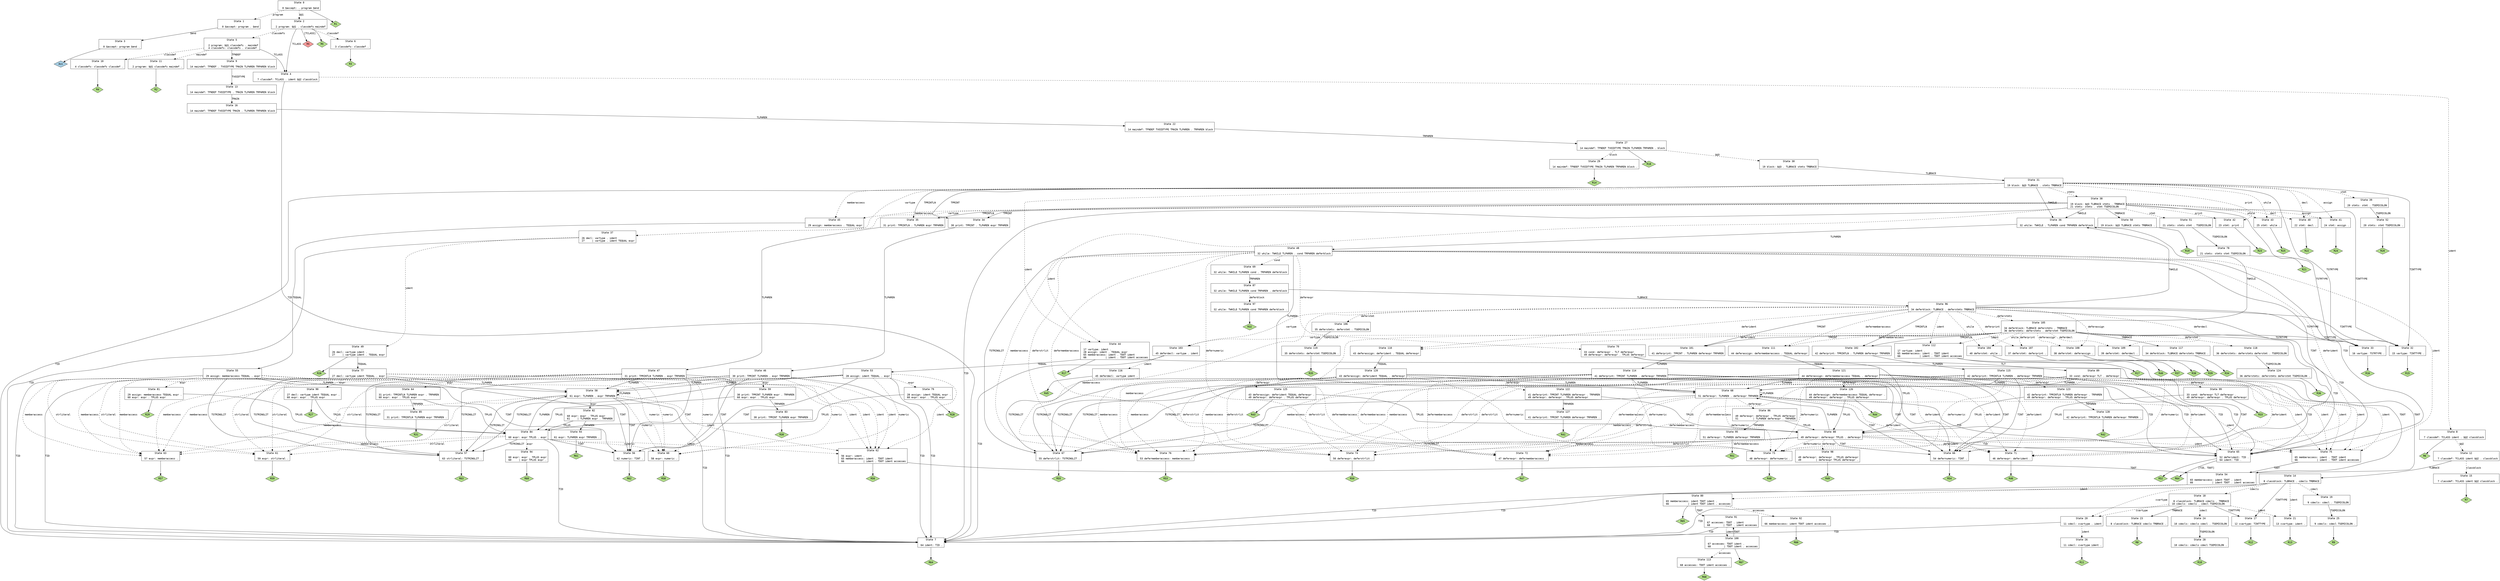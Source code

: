// Generated by GNU Bison 3.0.2.
// Report bugs to <bug-bison@gnu.org>.
// Home page: <http://www.gnu.org/software/bison/>.

digraph "lsr_bison.y"
{
  node [fontname = courier, shape = box, colorscheme = paired6]
  edge [fontname = courier]

  0 [label="State 0\n\l  0 $accept: . program $end\l"]
  0 -> 1 [style=dashed label="program"]
  0 -> 2 [style=dashed label="$@1"]
  0 -> "0R1" [style=solid]
 "0R1" [label="R1", fillcolor=3, shape=diamond, style=filled]
  1 [label="State 1\n\l  0 $accept: program . $end\l"]
  1 -> 3 [style=solid label="$end"]
  2 [label="State 2\n\l  2 program: $@1 . classdefs maindef\l"]
  2 -> 4 [style=solid label="TCLASS"]
  2 -> 5 [style=dashed label="classdefs"]
  2 -> 6 [style=dashed label="classdef"]
  2 -> "2R5d" [label="[TCLASS]", style=solid]
 "2R5d" [label="R5", fillcolor=5, shape=diamond, style=filled]
  2 -> "2R5" [style=solid]
 "2R5" [label="R5", fillcolor=3, shape=diamond, style=filled]
  3 [label="State 3\n\l  0 $accept: program $end .\l"]
  3 -> "3R0" [style=solid]
 "3R0" [label="Acc", fillcolor=1, shape=diamond, style=filled]
  4 [label="State 4\n\l  7 classdef: TCLASS . ident $@2 classblock\l"]
  4 -> 7 [style=solid label="TID"]
  4 -> 8 [style=dashed label="ident"]
  5 [label="State 5\n\l  2 program: $@1 classdefs . maindef\l  4 classdefs: classdefs . classdef\l"]
  5 -> 9 [style=solid label="TFNDEF"]
  5 -> 4 [style=solid label="TCLASS"]
  5 -> 10 [style=dashed label="classdef"]
  5 -> 11 [style=dashed label="maindef"]
  6 [label="State 6\n\l  3 classdefs: classdef .\l"]
  6 -> "6R3" [style=solid]
 "6R3" [label="R3", fillcolor=3, shape=diamond, style=filled]
  7 [label="State 7\n\l 64 ident: TID .\l"]
  7 -> "7R64" [style=solid]
 "7R64" [label="R64", fillcolor=3, shape=diamond, style=filled]
  8 [label="State 8\n\l  7 classdef: TCLASS ident . $@2 classblock\l"]
  8 -> 12 [style=dashed label="$@2"]
  8 -> "8R6" [style=solid]
 "8R6" [label="R6", fillcolor=3, shape=diamond, style=filled]
  9 [label="State 9\n\l 14 maindef: TFNDEF . TVOIDTYPE TMAIN TLPAREN TRPAREN block\l"]
  9 -> 13 [style=solid label="TVOIDTYPE"]
  10 [label="State 10\n\l  4 classdefs: classdefs classdef .\l"]
  10 -> "10R4" [style=solid]
 "10R4" [label="R4", fillcolor=3, shape=diamond, style=filled]
  11 [label="State 11\n\l  2 program: $@1 classdefs maindef .\l"]
  11 -> "11R2" [style=solid]
 "11R2" [label="R2", fillcolor=3, shape=diamond, style=filled]
  12 [label="State 12\n\l  7 classdef: TCLASS ident $@2 . classblock\l"]
  12 -> 14 [style=solid label="TLBRACE"]
  12 -> 15 [style=dashed label="classblock"]
  13 [label="State 13\n\l 14 maindef: TFNDEF TVOIDTYPE . TMAIN TLPAREN TRPAREN block\l"]
  13 -> 16 [style=solid label="TMAIN"]
  14 [label="State 14\n\l  8 classblock: TLBRACE . cdecls TRBRACE\l"]
  14 -> 7 [style=solid label="TID"]
  14 -> 17 [style=solid label="TINTTYPE"]
  14 -> 18 [style=dashed label="cdecls"]
  14 -> 19 [style=dashed label="cdecl"]
  14 -> 20 [style=dashed label="cvartype"]
  14 -> 21 [style=dashed label="ident"]
  15 [label="State 15\n\l  7 classdef: TCLASS ident $@2 classblock .\l"]
  15 -> "15R7" [style=solid]
 "15R7" [label="R7", fillcolor=3, shape=diamond, style=filled]
  16 [label="State 16\n\l 14 maindef: TFNDEF TVOIDTYPE TMAIN . TLPAREN TRPAREN block\l"]
  16 -> 22 [style=solid label="TLPAREN"]
  17 [label="State 17\n\l 12 cvartype: TINTTYPE .\l"]
  17 -> "17R12" [style=solid]
 "17R12" [label="R12", fillcolor=3, shape=diamond, style=filled]
  18 [label="State 18\n\l  8 classblock: TLBRACE cdecls . TRBRACE\l 10 cdecls: cdecls . cdecl TSEMICOLON\l"]
  18 -> 7 [style=solid label="TID"]
  18 -> 17 [style=solid label="TINTTYPE"]
  18 -> 23 [style=solid label="TRBRACE"]
  18 -> 24 [style=dashed label="cdecl"]
  18 -> 20 [style=dashed label="cvartype"]
  18 -> 21 [style=dashed label="ident"]
  19 [label="State 19\n\l  9 cdecls: cdecl . TSEMICOLON\l"]
  19 -> 25 [style=solid label="TSEMICOLON"]
  20 [label="State 20\n\l 11 cdecl: cvartype . ident\l"]
  20 -> 7 [style=solid label="TID"]
  20 -> 26 [style=dashed label="ident"]
  21 [label="State 21\n\l 13 cvartype: ident .\l"]
  21 -> "21R13" [style=solid]
 "21R13" [label="R13", fillcolor=3, shape=diamond, style=filled]
  22 [label="State 22\n\l 14 maindef: TFNDEF TVOIDTYPE TMAIN TLPAREN . TRPAREN block\l"]
  22 -> 27 [style=solid label="TRPAREN"]
  23 [label="State 23\n\l  8 classblock: TLBRACE cdecls TRBRACE .\l"]
  23 -> "23R8" [style=solid]
 "23R8" [label="R8", fillcolor=3, shape=diamond, style=filled]
  24 [label="State 24\n\l 10 cdecls: cdecls cdecl . TSEMICOLON\l"]
  24 -> 28 [style=solid label="TSEMICOLON"]
  25 [label="State 25\n\l  9 cdecls: cdecl TSEMICOLON .\l"]
  25 -> "25R9" [style=solid]
 "25R9" [label="R9", fillcolor=3, shape=diamond, style=filled]
  26 [label="State 26\n\l 11 cdecl: cvartype ident .\l"]
  26 -> "26R11" [style=solid]
 "26R11" [label="R11", fillcolor=3, shape=diamond, style=filled]
  27 [label="State 27\n\l 14 maindef: TFNDEF TVOIDTYPE TMAIN TLPAREN TRPAREN . block\l"]
  27 -> 29 [style=dashed label="block"]
  27 -> 30 [style=dashed label="$@3"]
  27 -> "27R18" [style=solid]
 "27R18" [label="R18", fillcolor=3, shape=diamond, style=filled]
  28 [label="State 28\n\l 10 cdecls: cdecls cdecl TSEMICOLON .\l"]
  28 -> "28R10" [style=solid]
 "28R10" [label="R10", fillcolor=3, shape=diamond, style=filled]
  29 [label="State 29\n\l 14 maindef: TFNDEF TVOIDTYPE TMAIN TLPAREN TRPAREN block .\l"]
  29 -> "29R14" [style=solid]
 "29R14" [label="R14", fillcolor=3, shape=diamond, style=filled]
  30 [label="State 30\n\l 19 block: $@3 . TLBRACE stmts TRBRACE\l"]
  30 -> 31 [style=solid label="TLBRACE"]
  31 [label="State 31\n\l 19 block: $@3 TLBRACE . stmts TRBRACE\l"]
  31 -> 7 [style=solid label="TID"]
  31 -> 32 [style=solid label="TINTTYPE"]
  31 -> 33 [style=solid label="TSTRTYPE"]
  31 -> 34 [style=solid label="TPRINT"]
  31 -> 35 [style=solid label="TPRINTLN"]
  31 -> 36 [style=solid label="TWHILE"]
  31 -> 37 [style=dashed label="vartype"]
  31 -> 38 [style=dashed label="stmts"]
  31 -> 39 [style=dashed label="stmt"]
  31 -> 40 [style=dashed label="decl"]
  31 -> 41 [style=dashed label="assign"]
  31 -> 42 [style=dashed label="print"]
  31 -> 43 [style=dashed label="while"]
  31 -> 44 [style=dashed label="ident"]
  31 -> 45 [style=dashed label="memberaccess"]
  32 [label="State 32\n\l 15 vartype: TINTTYPE .\l"]
  32 -> "32R15" [style=solid]
 "32R15" [label="R15", fillcolor=3, shape=diamond, style=filled]
  33 [label="State 33\n\l 16 vartype: TSTRTYPE .\l"]
  33 -> "33R16" [style=solid]
 "33R16" [label="R16", fillcolor=3, shape=diamond, style=filled]
  34 [label="State 34\n\l 30 print: TPRINT . TLPAREN expr TRPAREN\l"]
  34 -> 46 [style=solid label="TLPAREN"]
  35 [label="State 35\n\l 31 print: TPRINTLN . TLPAREN expr TRPAREN\l"]
  35 -> 47 [style=solid label="TLPAREN"]
  36 [label="State 36\n\l 32 while: TWHILE . TLPAREN cond TRPAREN deferblock\l"]
  36 -> 48 [style=solid label="TLPAREN"]
  37 [label="State 37\n\l 26 decl: vartype . ident\l 27     | vartype . ident TEQUAL expr\l"]
  37 -> 7 [style=solid label="TID"]
  37 -> 49 [style=dashed label="ident"]
  38 [label="State 38\n\l 19 block: $@3 TLBRACE stmts . TRBRACE\l 21 stmts: stmts . stmt TSEMICOLON\l"]
  38 -> 7 [style=solid label="TID"]
  38 -> 32 [style=solid label="TINTTYPE"]
  38 -> 33 [style=solid label="TSTRTYPE"]
  38 -> 50 [style=solid label="TRBRACE"]
  38 -> 34 [style=solid label="TPRINT"]
  38 -> 35 [style=solid label="TPRINTLN"]
  38 -> 36 [style=solid label="TWHILE"]
  38 -> 37 [style=dashed label="vartype"]
  38 -> 51 [style=dashed label="stmt"]
  38 -> 40 [style=dashed label="decl"]
  38 -> 41 [style=dashed label="assign"]
  38 -> 42 [style=dashed label="print"]
  38 -> 43 [style=dashed label="while"]
  38 -> 44 [style=dashed label="ident"]
  38 -> 45 [style=dashed label="memberaccess"]
  39 [label="State 39\n\l 20 stmts: stmt . TSEMICOLON\l"]
  39 -> 52 [style=solid label="TSEMICOLON"]
  40 [label="State 40\n\l 22 stmt: decl .\l"]
  40 -> "40R22" [style=solid]
 "40R22" [label="R22", fillcolor=3, shape=diamond, style=filled]
  41 [label="State 41\n\l 24 stmt: assign .\l"]
  41 -> "41R24" [style=solid]
 "41R24" [label="R24", fillcolor=3, shape=diamond, style=filled]
  42 [label="State 42\n\l 23 stmt: print .\l"]
  42 -> "42R23" [style=solid]
 "42R23" [label="R23", fillcolor=3, shape=diamond, style=filled]
  43 [label="State 43\n\l 25 stmt: while .\l"]
  43 -> "43R25" [style=solid]
 "43R25" [label="R25", fillcolor=3, shape=diamond, style=filled]
  44 [label="State 44\n\l 17 vartype: ident .\l 28 assign: ident . TEQUAL expr\l 65 memberaccess: ident . TDOT ident\l 66             | ident . TDOT ident accesses\l"]
  44 -> 53 [style=solid label="TEQUAL"]
  44 -> 54 [style=solid label="TDOT"]
  44 -> "44R17" [style=solid]
 "44R17" [label="R17", fillcolor=3, shape=diamond, style=filled]
  45 [label="State 45\n\l 29 assign: memberaccess . TEQUAL expr\l"]
  45 -> 55 [style=solid label="TEQUAL"]
  46 [label="State 46\n\l 30 print: TPRINT TLPAREN . expr TRPAREN\l"]
  46 -> 7 [style=solid label="TID"]
  46 -> 56 [style=solid label="TINT"]
  46 -> 57 [style=solid label="TSTRINGLIT"]
  46 -> 58 [style=solid label="TLPAREN"]
  46 -> 59 [style=dashed label="expr"]
  46 -> 60 [style=dashed label="numeric"]
  46 -> 61 [style=dashed label="strliteral"]
  46 -> 62 [style=dashed label="ident"]
  46 -> 63 [style=dashed label="memberaccess"]
  47 [label="State 47\n\l 31 print: TPRINTLN TLPAREN . expr TRPAREN\l"]
  47 -> 7 [style=solid label="TID"]
  47 -> 56 [style=solid label="TINT"]
  47 -> 57 [style=solid label="TSTRINGLIT"]
  47 -> 58 [style=solid label="TLPAREN"]
  47 -> 64 [style=dashed label="expr"]
  47 -> 60 [style=dashed label="numeric"]
  47 -> 61 [style=dashed label="strliteral"]
  47 -> 62 [style=dashed label="ident"]
  47 -> 63 [style=dashed label="memberaccess"]
  48 [label="State 48\n\l 32 while: TWHILE TLPAREN . cond TRPAREN deferblock\l"]
  48 -> 65 [style=solid label="TID"]
  48 -> 66 [style=solid label="TINT"]
  48 -> 67 [style=solid label="TSTRINGLIT"]
  48 -> 68 [style=solid label="TLPAREN"]
  48 -> 69 [style=dashed label="cond"]
  48 -> 70 [style=dashed label="deferexpr"]
  48 -> 71 [style=dashed label="deferident"]
  48 -> 72 [style=dashed label="defermemberaccess"]
  48 -> 73 [style=dashed label="defernumeric"]
  48 -> 74 [style=dashed label="deferstrlit"]
  48 -> 75 [style=dashed label="ident"]
  48 -> 76 [style=dashed label="memberaccess"]
  49 [label="State 49\n\l 26 decl: vartype ident .\l 27     | vartype ident . TEQUAL expr\l"]
  49 -> 77 [style=solid label="TEQUAL"]
  49 -> "49R26" [style=solid]
 "49R26" [label="R26", fillcolor=3, shape=diamond, style=filled]
  50 [label="State 50\n\l 19 block: $@3 TLBRACE stmts TRBRACE .\l"]
  50 -> "50R19" [style=solid]
 "50R19" [label="R19", fillcolor=3, shape=diamond, style=filled]
  51 [label="State 51\n\l 21 stmts: stmts stmt . TSEMICOLON\l"]
  51 -> 78 [style=solid label="TSEMICOLON"]
  52 [label="State 52\n\l 20 stmts: stmt TSEMICOLON .\l"]
  52 -> "52R20" [style=solid]
 "52R20" [label="R20", fillcolor=3, shape=diamond, style=filled]
  53 [label="State 53\n\l 28 assign: ident TEQUAL . expr\l"]
  53 -> 7 [style=solid label="TID"]
  53 -> 56 [style=solid label="TINT"]
  53 -> 57 [style=solid label="TSTRINGLIT"]
  53 -> 58 [style=solid label="TLPAREN"]
  53 -> 79 [style=dashed label="expr"]
  53 -> 60 [style=dashed label="numeric"]
  53 -> 61 [style=dashed label="strliteral"]
  53 -> 62 [style=dashed label="ident"]
  53 -> 63 [style=dashed label="memberaccess"]
  54 [label="State 54\n\l 65 memberaccess: ident TDOT . ident\l 66             | ident TDOT . ident accesses\l"]
  54 -> 7 [style=solid label="TID"]
  54 -> 80 [style=dashed label="ident"]
  55 [label="State 55\n\l 29 assign: memberaccess TEQUAL . expr\l"]
  55 -> 7 [style=solid label="TID"]
  55 -> 56 [style=solid label="TINT"]
  55 -> 57 [style=solid label="TSTRINGLIT"]
  55 -> 58 [style=solid label="TLPAREN"]
  55 -> 81 [style=dashed label="expr"]
  55 -> 60 [style=dashed label="numeric"]
  55 -> 61 [style=dashed label="strliteral"]
  55 -> 62 [style=dashed label="ident"]
  55 -> 63 [style=dashed label="memberaccess"]
  56 [label="State 56\n\l 62 numeric: TINT .\l"]
  56 -> "56R62" [style=solid]
 "56R62" [label="R62", fillcolor=3, shape=diamond, style=filled]
  57 [label="State 57\n\l 63 strliteral: TSTRINGLIT .\l"]
  57 -> "57R63" [style=solid]
 "57R63" [label="R63", fillcolor=3, shape=diamond, style=filled]
  58 [label="State 58\n\l 61 expr: TLPAREN . expr TRPAREN\l"]
  58 -> 7 [style=solid label="TID"]
  58 -> 56 [style=solid label="TINT"]
  58 -> 57 [style=solid label="TSTRINGLIT"]
  58 -> 58 [style=solid label="TLPAREN"]
  58 -> 82 [style=dashed label="expr"]
  58 -> 60 [style=dashed label="numeric"]
  58 -> 61 [style=dashed label="strliteral"]
  58 -> 62 [style=dashed label="ident"]
  58 -> 63 [style=dashed label="memberaccess"]
  59 [label="State 59\n\l 30 print: TPRINT TLPAREN expr . TRPAREN\l 60 expr: expr . TPLUS expr\l"]
  59 -> 83 [style=solid label="TRPAREN"]
  59 -> 84 [style=solid label="TPLUS"]
  60 [label="State 60\n\l 58 expr: numeric .\l"]
  60 -> "60R58" [style=solid]
 "60R58" [label="R58", fillcolor=3, shape=diamond, style=filled]
  61 [label="State 61\n\l 59 expr: strliteral .\l"]
  61 -> "61R59" [style=solid]
 "61R59" [label="R59", fillcolor=3, shape=diamond, style=filled]
  62 [label="State 62\n\l 56 expr: ident .\l 65 memberaccess: ident . TDOT ident\l 66             | ident . TDOT ident accesses\l"]
  62 -> 54 [style=solid label="TDOT"]
  62 -> "62R56" [style=solid]
 "62R56" [label="R56", fillcolor=3, shape=diamond, style=filled]
  63 [label="State 63\n\l 57 expr: memberaccess .\l"]
  63 -> "63R57" [style=solid]
 "63R57" [label="R57", fillcolor=3, shape=diamond, style=filled]
  64 [label="State 64\n\l 31 print: TPRINTLN TLPAREN expr . TRPAREN\l 60 expr: expr . TPLUS expr\l"]
  64 -> 85 [style=solid label="TRPAREN"]
  64 -> 84 [style=solid label="TPLUS"]
  65 [label="State 65\n\l 52 deferident: TID .\l 64 ident: TID .\l"]
  65 -> "65R52" [style=solid]
 "65R52" [label="R52", fillcolor=3, shape=diamond, style=filled]
  65 -> "65R64" [label="[TID, TDOT]", style=solid]
 "65R64" [label="R64", fillcolor=3, shape=diamond, style=filled]
  66 [label="State 66\n\l 54 defernumeric: TINT .\l"]
  66 -> "66R54" [style=solid]
 "66R54" [label="R54", fillcolor=3, shape=diamond, style=filled]
  67 [label="State 67\n\l 55 deferstrlit: TSTRINGLIT .\l"]
  67 -> "67R55" [style=solid]
 "67R55" [label="R55", fillcolor=3, shape=diamond, style=filled]
  68 [label="State 68\n\l 51 deferexpr: TLPAREN . deferexpr TRPAREN\l"]
  68 -> 65 [style=solid label="TID"]
  68 -> 66 [style=solid label="TINT"]
  68 -> 67 [style=solid label="TSTRINGLIT"]
  68 -> 68 [style=solid label="TLPAREN"]
  68 -> 86 [style=dashed label="deferexpr"]
  68 -> 71 [style=dashed label="deferident"]
  68 -> 72 [style=dashed label="defermemberaccess"]
  68 -> 73 [style=dashed label="defernumeric"]
  68 -> 74 [style=dashed label="deferstrlit"]
  68 -> 75 [style=dashed label="ident"]
  68 -> 76 [style=dashed label="memberaccess"]
  69 [label="State 69\n\l 32 while: TWHILE TLPAREN cond . TRPAREN deferblock\l"]
  69 -> 87 [style=solid label="TRPAREN"]
  70 [label="State 70\n\l 33 cond: deferexpr . TLT deferexpr\l 49 deferexpr: deferexpr . TPLUS deferexpr\l"]
  70 -> 88 [style=solid label="TPLUS"]
  70 -> 89 [style=solid label="TLT"]
  71 [label="State 71\n\l 46 deferexpr: deferident .\l"]
  71 -> "71R46" [style=solid]
 "71R46" [label="R46", fillcolor=3, shape=diamond, style=filled]
  72 [label="State 72\n\l 47 deferexpr: defermemberaccess .\l"]
  72 -> "72R47" [style=solid]
 "72R47" [label="R47", fillcolor=3, shape=diamond, style=filled]
  73 [label="State 73\n\l 48 deferexpr: defernumeric .\l"]
  73 -> "73R48" [style=solid]
 "73R48" [label="R48", fillcolor=3, shape=diamond, style=filled]
  74 [label="State 74\n\l 50 deferexpr: deferstrlit .\l"]
  74 -> "74R50" [style=solid]
 "74R50" [label="R50", fillcolor=3, shape=diamond, style=filled]
  75 [label="State 75\n\l 65 memberaccess: ident . TDOT ident\l 66             | ident . TDOT ident accesses\l"]
  75 -> 54 [style=solid label="TDOT"]
  76 [label="State 76\n\l 53 defermemberaccess: memberaccess .\l"]
  76 -> "76R53" [style=solid]
 "76R53" [label="R53", fillcolor=3, shape=diamond, style=filled]
  77 [label="State 77\n\l 27 decl: vartype ident TEQUAL . expr\l"]
  77 -> 7 [style=solid label="TID"]
  77 -> 56 [style=solid label="TINT"]
  77 -> 57 [style=solid label="TSTRINGLIT"]
  77 -> 58 [style=solid label="TLPAREN"]
  77 -> 90 [style=dashed label="expr"]
  77 -> 60 [style=dashed label="numeric"]
  77 -> 61 [style=dashed label="strliteral"]
  77 -> 62 [style=dashed label="ident"]
  77 -> 63 [style=dashed label="memberaccess"]
  78 [label="State 78\n\l 21 stmts: stmts stmt TSEMICOLON .\l"]
  78 -> "78R21" [style=solid]
 "78R21" [label="R21", fillcolor=3, shape=diamond, style=filled]
  79 [label="State 79\n\l 28 assign: ident TEQUAL expr .\l 60 expr: expr . TPLUS expr\l"]
  79 -> 84 [style=solid label="TPLUS"]
  79 -> "79R28" [style=solid]
 "79R28" [label="R28", fillcolor=3, shape=diamond, style=filled]
  80 [label="State 80\n\l 65 memberaccess: ident TDOT ident .\l 66             | ident TDOT ident . accesses\l"]
  80 -> 91 [style=solid label="TDOT"]
  80 -> 92 [style=dashed label="accesses"]
  80 -> "80R65" [style=solid]
 "80R65" [label="R65", fillcolor=3, shape=diamond, style=filled]
  81 [label="State 81\n\l 29 assign: memberaccess TEQUAL expr .\l 60 expr: expr . TPLUS expr\l"]
  81 -> 84 [style=solid label="TPLUS"]
  81 -> "81R29" [style=solid]
 "81R29" [label="R29", fillcolor=3, shape=diamond, style=filled]
  82 [label="State 82\n\l 60 expr: expr . TPLUS expr\l 61     | TLPAREN expr . TRPAREN\l"]
  82 -> 93 [style=solid label="TRPAREN"]
  82 -> 84 [style=solid label="TPLUS"]
  83 [label="State 83\n\l 30 print: TPRINT TLPAREN expr TRPAREN .\l"]
  83 -> "83R30" [style=solid]
 "83R30" [label="R30", fillcolor=3, shape=diamond, style=filled]
  84 [label="State 84\n\l 60 expr: expr TPLUS . expr\l"]
  84 -> 7 [style=solid label="TID"]
  84 -> 56 [style=solid label="TINT"]
  84 -> 57 [style=solid label="TSTRINGLIT"]
  84 -> 58 [style=solid label="TLPAREN"]
  84 -> 94 [style=dashed label="expr"]
  84 -> 60 [style=dashed label="numeric"]
  84 -> 61 [style=dashed label="strliteral"]
  84 -> 62 [style=dashed label="ident"]
  84 -> 63 [style=dashed label="memberaccess"]
  85 [label="State 85\n\l 31 print: TPRINTLN TLPAREN expr TRPAREN .\l"]
  85 -> "85R31" [style=solid]
 "85R31" [label="R31", fillcolor=3, shape=diamond, style=filled]
  86 [label="State 86\n\l 49 deferexpr: deferexpr . TPLUS deferexpr\l 51          | TLPAREN deferexpr . TRPAREN\l"]
  86 -> 95 [style=solid label="TRPAREN"]
  86 -> 88 [style=solid label="TPLUS"]
  87 [label="State 87\n\l 32 while: TWHILE TLPAREN cond TRPAREN . deferblock\l"]
  87 -> 96 [style=solid label="TLBRACE"]
  87 -> 97 [style=dashed label="deferblock"]
  88 [label="State 88\n\l 49 deferexpr: deferexpr TPLUS . deferexpr\l"]
  88 -> 65 [style=solid label="TID"]
  88 -> 66 [style=solid label="TINT"]
  88 -> 67 [style=solid label="TSTRINGLIT"]
  88 -> 68 [style=solid label="TLPAREN"]
  88 -> 98 [style=dashed label="deferexpr"]
  88 -> 71 [style=dashed label="deferident"]
  88 -> 72 [style=dashed label="defermemberaccess"]
  88 -> 73 [style=dashed label="defernumeric"]
  88 -> 74 [style=dashed label="deferstrlit"]
  88 -> 75 [style=dashed label="ident"]
  88 -> 76 [style=dashed label="memberaccess"]
  89 [label="State 89\n\l 33 cond: deferexpr TLT . deferexpr\l"]
  89 -> 65 [style=solid label="TID"]
  89 -> 66 [style=solid label="TINT"]
  89 -> 67 [style=solid label="TSTRINGLIT"]
  89 -> 68 [style=solid label="TLPAREN"]
  89 -> 99 [style=dashed label="deferexpr"]
  89 -> 71 [style=dashed label="deferident"]
  89 -> 72 [style=dashed label="defermemberaccess"]
  89 -> 73 [style=dashed label="defernumeric"]
  89 -> 74 [style=dashed label="deferstrlit"]
  89 -> 75 [style=dashed label="ident"]
  89 -> 76 [style=dashed label="memberaccess"]
  90 [label="State 90\n\l 27 decl: vartype ident TEQUAL expr .\l 60 expr: expr . TPLUS expr\l"]
  90 -> 84 [style=solid label="TPLUS"]
  90 -> "90R27" [style=solid]
 "90R27" [label="R27", fillcolor=3, shape=diamond, style=filled]
  91 [label="State 91\n\l 67 accesses: TDOT . ident\l 68         | TDOT . ident accesses\l"]
  91 -> 7 [style=solid label="TID"]
  91 -> 100 [style=dashed label="ident"]
  92 [label="State 92\n\l 66 memberaccess: ident TDOT ident accesses .\l"]
  92 -> "92R66" [style=solid]
 "92R66" [label="R66", fillcolor=3, shape=diamond, style=filled]
  93 [label="State 93\n\l 61 expr: TLPAREN expr TRPAREN .\l"]
  93 -> "93R61" [style=solid]
 "93R61" [label="R61", fillcolor=3, shape=diamond, style=filled]
  94 [label="State 94\n\l 60 expr: expr . TPLUS expr\l 60     | expr TPLUS expr .\l"]
  94 -> "94R60" [style=solid]
 "94R60" [label="R60", fillcolor=3, shape=diamond, style=filled]
  95 [label="State 95\n\l 51 deferexpr: TLPAREN deferexpr TRPAREN .\l"]
  95 -> "95R51" [style=solid]
 "95R51" [label="R51", fillcolor=3, shape=diamond, style=filled]
  96 [label="State 96\n\l 34 deferblock: TLBRACE . deferstmts TRBRACE\l"]
  96 -> 65 [style=solid label="TID"]
  96 -> 32 [style=solid label="TINTTYPE"]
  96 -> 33 [style=solid label="TSTRTYPE"]
  96 -> 101 [style=solid label="TPRINT"]
  96 -> 102 [style=solid label="TPRINTLN"]
  96 -> 36 [style=solid label="TWHILE"]
  96 -> 103 [style=dashed label="vartype"]
  96 -> 104 [style=dashed label="while"]
  96 -> 105 [style=dashed label="deferstmts"]
  96 -> 106 [style=dashed label="deferstmt"]
  96 -> 107 [style=dashed label="deferprint"]
  96 -> 108 [style=dashed label="deferassign"]
  96 -> 109 [style=dashed label="deferdecl"]
  96 -> 110 [style=dashed label="deferident"]
  96 -> 111 [style=dashed label="defermemberaccess"]
  96 -> 112 [style=dashed label="ident"]
  96 -> 76 [style=dashed label="memberaccess"]
  97 [label="State 97\n\l 32 while: TWHILE TLPAREN cond TRPAREN deferblock .\l"]
  97 -> "97R32" [style=solid]
 "97R32" [label="R32", fillcolor=3, shape=diamond, style=filled]
  98 [label="State 98\n\l 49 deferexpr: deferexpr . TPLUS deferexpr\l 49          | deferexpr TPLUS deferexpr .\l"]
  98 -> "98R49" [style=solid]
 "98R49" [label="R49", fillcolor=3, shape=diamond, style=filled]
  99 [label="State 99\n\l 33 cond: deferexpr TLT deferexpr .\l 49 deferexpr: deferexpr . TPLUS deferexpr\l"]
  99 -> 88 [style=solid label="TPLUS"]
  99 -> "99R33" [style=solid]
 "99R33" [label="R33", fillcolor=3, shape=diamond, style=filled]
  100 [label="State 100\n\l 67 accesses: TDOT ident .\l 68         | TDOT ident . accesses\l"]
  100 -> 91 [style=solid label="TDOT"]
  100 -> 113 [style=dashed label="accesses"]
  100 -> "100R67" [style=solid]
 "100R67" [label="R67", fillcolor=3, shape=diamond, style=filled]
  101 [label="State 101\n\l 41 deferprint: TPRINT . TLPAREN deferexpr TRPAREN\l"]
  101 -> 114 [style=solid label="TLPAREN"]
  102 [label="State 102\n\l 42 deferprint: TPRINTLN . TLPAREN deferexpr TRPAREN\l"]
  102 -> 115 [style=solid label="TLPAREN"]
  103 [label="State 103\n\l 45 deferdecl: vartype . ident\l"]
  103 -> 7 [style=solid label="TID"]
  103 -> 116 [style=dashed label="ident"]
  104 [label="State 104\n\l 40 deferstmt: while .\l"]
  104 -> "104R40" [style=solid]
 "104R40" [label="R40", fillcolor=3, shape=diamond, style=filled]
  105 [label="State 105\n\l 34 deferblock: TLBRACE deferstmts . TRBRACE\l 36 deferstmts: deferstmts . deferstmt TSEMICOLON\l"]
  105 -> 65 [style=solid label="TID"]
  105 -> 32 [style=solid label="TINTTYPE"]
  105 -> 33 [style=solid label="TSTRTYPE"]
  105 -> 117 [style=solid label="TRBRACE"]
  105 -> 101 [style=solid label="TPRINT"]
  105 -> 102 [style=solid label="TPRINTLN"]
  105 -> 36 [style=solid label="TWHILE"]
  105 -> 103 [style=dashed label="vartype"]
  105 -> 104 [style=dashed label="while"]
  105 -> 118 [style=dashed label="deferstmt"]
  105 -> 107 [style=dashed label="deferprint"]
  105 -> 108 [style=dashed label="deferassign"]
  105 -> 109 [style=dashed label="deferdecl"]
  105 -> 110 [style=dashed label="deferident"]
  105 -> 111 [style=dashed label="defermemberaccess"]
  105 -> 112 [style=dashed label="ident"]
  105 -> 76 [style=dashed label="memberaccess"]
  106 [label="State 106\n\l 35 deferstmts: deferstmt . TSEMICOLON\l"]
  106 -> 119 [style=solid label="TSEMICOLON"]
  107 [label="State 107\n\l 37 deferstmt: deferprint .\l"]
  107 -> "107R37" [style=solid]
 "107R37" [label="R37", fillcolor=3, shape=diamond, style=filled]
  108 [label="State 108\n\l 38 deferstmt: deferassign .\l"]
  108 -> "108R38" [style=solid]
 "108R38" [label="R38", fillcolor=3, shape=diamond, style=filled]
  109 [label="State 109\n\l 39 deferstmt: deferdecl .\l"]
  109 -> "109R39" [style=solid]
 "109R39" [label="R39", fillcolor=3, shape=diamond, style=filled]
  110 [label="State 110\n\l 43 deferassign: deferident . TEQUAL deferexpr\l"]
  110 -> 120 [style=solid label="TEQUAL"]
  111 [label="State 111\n\l 44 deferassign: defermemberaccess . TEQUAL deferexpr\l"]
  111 -> 121 [style=solid label="TEQUAL"]
  112 [label="State 112\n\l 17 vartype: ident .\l 65 memberaccess: ident . TDOT ident\l 66             | ident . TDOT ident accesses\l"]
  112 -> 54 [style=solid label="TDOT"]
  112 -> "112R17" [style=solid]
 "112R17" [label="R17", fillcolor=3, shape=diamond, style=filled]
  113 [label="State 113\n\l 68 accesses: TDOT ident accesses .\l"]
  113 -> "113R68" [style=solid]
 "113R68" [label="R68", fillcolor=3, shape=diamond, style=filled]
  114 [label="State 114\n\l 41 deferprint: TPRINT TLPAREN . deferexpr TRPAREN\l"]
  114 -> 65 [style=solid label="TID"]
  114 -> 66 [style=solid label="TINT"]
  114 -> 67 [style=solid label="TSTRINGLIT"]
  114 -> 68 [style=solid label="TLPAREN"]
  114 -> 122 [style=dashed label="deferexpr"]
  114 -> 71 [style=dashed label="deferident"]
  114 -> 72 [style=dashed label="defermemberaccess"]
  114 -> 73 [style=dashed label="defernumeric"]
  114 -> 74 [style=dashed label="deferstrlit"]
  114 -> 75 [style=dashed label="ident"]
  114 -> 76 [style=dashed label="memberaccess"]
  115 [label="State 115\n\l 42 deferprint: TPRINTLN TLPAREN . deferexpr TRPAREN\l"]
  115 -> 65 [style=solid label="TID"]
  115 -> 66 [style=solid label="TINT"]
  115 -> 67 [style=solid label="TSTRINGLIT"]
  115 -> 68 [style=solid label="TLPAREN"]
  115 -> 123 [style=dashed label="deferexpr"]
  115 -> 71 [style=dashed label="deferident"]
  115 -> 72 [style=dashed label="defermemberaccess"]
  115 -> 73 [style=dashed label="defernumeric"]
  115 -> 74 [style=dashed label="deferstrlit"]
  115 -> 75 [style=dashed label="ident"]
  115 -> 76 [style=dashed label="memberaccess"]
  116 [label="State 116\n\l 45 deferdecl: vartype ident .\l"]
  116 -> "116R45" [style=solid]
 "116R45" [label="R45", fillcolor=3, shape=diamond, style=filled]
  117 [label="State 117\n\l 34 deferblock: TLBRACE deferstmts TRBRACE .\l"]
  117 -> "117R34" [style=solid]
 "117R34" [label="R34", fillcolor=3, shape=diamond, style=filled]
  118 [label="State 118\n\l 36 deferstmts: deferstmts deferstmt . TSEMICOLON\l"]
  118 -> 124 [style=solid label="TSEMICOLON"]
  119 [label="State 119\n\l 35 deferstmts: deferstmt TSEMICOLON .\l"]
  119 -> "119R35" [style=solid]
 "119R35" [label="R35", fillcolor=3, shape=diamond, style=filled]
  120 [label="State 120\n\l 43 deferassign: deferident TEQUAL . deferexpr\l"]
  120 -> 65 [style=solid label="TID"]
  120 -> 66 [style=solid label="TINT"]
  120 -> 67 [style=solid label="TSTRINGLIT"]
  120 -> 68 [style=solid label="TLPAREN"]
  120 -> 125 [style=dashed label="deferexpr"]
  120 -> 71 [style=dashed label="deferident"]
  120 -> 72 [style=dashed label="defermemberaccess"]
  120 -> 73 [style=dashed label="defernumeric"]
  120 -> 74 [style=dashed label="deferstrlit"]
  120 -> 75 [style=dashed label="ident"]
  120 -> 76 [style=dashed label="memberaccess"]
  121 [label="State 121\n\l 44 deferassign: defermemberaccess TEQUAL . deferexpr\l"]
  121 -> 65 [style=solid label="TID"]
  121 -> 66 [style=solid label="TINT"]
  121 -> 67 [style=solid label="TSTRINGLIT"]
  121 -> 68 [style=solid label="TLPAREN"]
  121 -> 126 [style=dashed label="deferexpr"]
  121 -> 71 [style=dashed label="deferident"]
  121 -> 72 [style=dashed label="defermemberaccess"]
  121 -> 73 [style=dashed label="defernumeric"]
  121 -> 74 [style=dashed label="deferstrlit"]
  121 -> 75 [style=dashed label="ident"]
  121 -> 76 [style=dashed label="memberaccess"]
  122 [label="State 122\n\l 41 deferprint: TPRINT TLPAREN deferexpr . TRPAREN\l 49 deferexpr: deferexpr . TPLUS deferexpr\l"]
  122 -> 127 [style=solid label="TRPAREN"]
  122 -> 88 [style=solid label="TPLUS"]
  123 [label="State 123\n\l 42 deferprint: TPRINTLN TLPAREN deferexpr . TRPAREN\l 49 deferexpr: deferexpr . TPLUS deferexpr\l"]
  123 -> 128 [style=solid label="TRPAREN"]
  123 -> 88 [style=solid label="TPLUS"]
  124 [label="State 124\n\l 36 deferstmts: deferstmts deferstmt TSEMICOLON .\l"]
  124 -> "124R36" [style=solid]
 "124R36" [label="R36", fillcolor=3, shape=diamond, style=filled]
  125 [label="State 125\n\l 43 deferassign: deferident TEQUAL deferexpr .\l 49 deferexpr: deferexpr . TPLUS deferexpr\l"]
  125 -> 88 [style=solid label="TPLUS"]
  125 -> "125R43" [style=solid]
 "125R43" [label="R43", fillcolor=3, shape=diamond, style=filled]
  126 [label="State 126\n\l 44 deferassign: defermemberaccess TEQUAL deferexpr .\l 49 deferexpr: deferexpr . TPLUS deferexpr\l"]
  126 -> 88 [style=solid label="TPLUS"]
  126 -> "126R44" [style=solid]
 "126R44" [label="R44", fillcolor=3, shape=diamond, style=filled]
  127 [label="State 127\n\l 41 deferprint: TPRINT TLPAREN deferexpr TRPAREN .\l"]
  127 -> "127R41" [style=solid]
 "127R41" [label="R41", fillcolor=3, shape=diamond, style=filled]
  128 [label="State 128\n\l 42 deferprint: TPRINTLN TLPAREN deferexpr TRPAREN .\l"]
  128 -> "128R42" [style=solid]
 "128R42" [label="R42", fillcolor=3, shape=diamond, style=filled]
}

